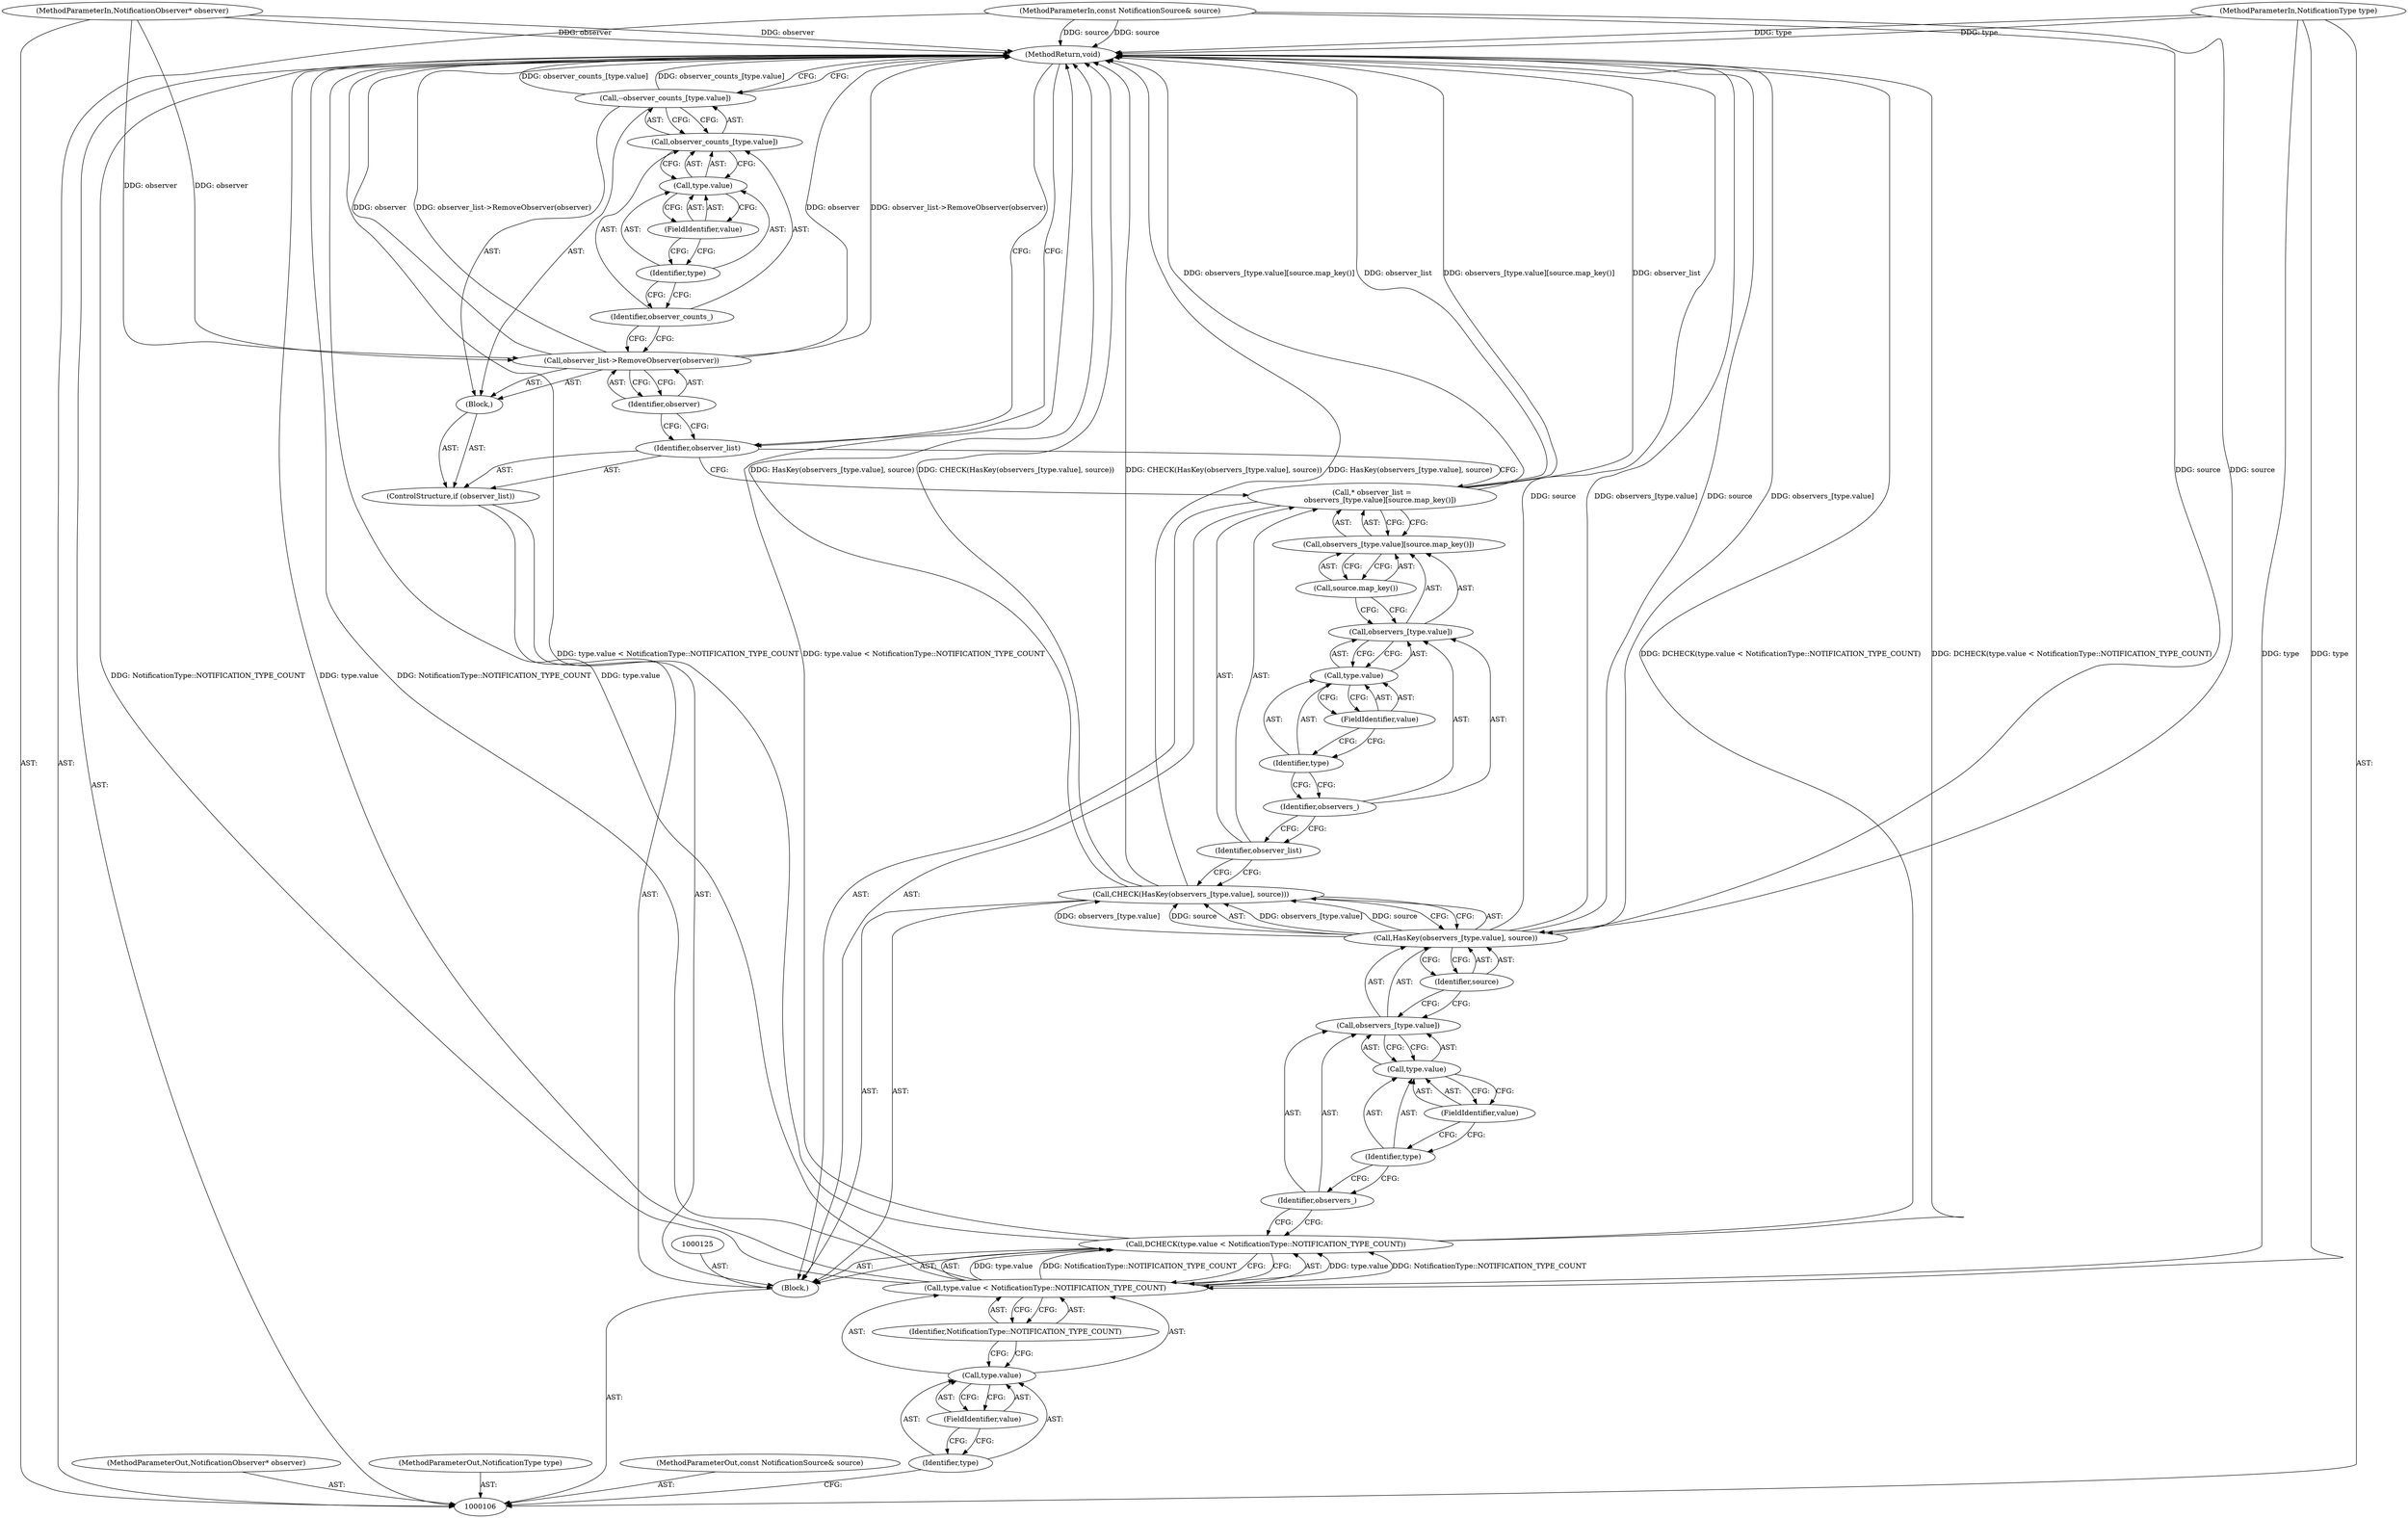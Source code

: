 digraph "0_Chrome_019c7acc36b8893d060684fb3b5deb6156c92b9e" {
"1000146" [label="(MethodReturn,void)"];
"1000107" [label="(MethodParameterIn,NotificationObserver* observer)"];
"1000198" [label="(MethodParameterOut,NotificationObserver* observer)"];
"1000119" [label="(Call,observers_[type.value])"];
"1000120" [label="(Identifier,observers_)"];
"1000117" [label="(Call,CHECK(HasKey(observers_[type.value], source)))"];
"1000121" [label="(Call,type.value)"];
"1000122" [label="(Identifier,type)"];
"1000123" [label="(FieldIdentifier,value)"];
"1000124" [label="(Identifier,source)"];
"1000118" [label="(Call,HasKey(observers_[type.value], source))"];
"1000126" [label="(Call,* observer_list =\n       observers_[type.value][source.map_key()])"];
"1000127" [label="(Identifier,observer_list)"];
"1000131" [label="(Call,type.value)"];
"1000132" [label="(Identifier,type)"];
"1000133" [label="(FieldIdentifier,value)"];
"1000134" [label="(Call,source.map_key())"];
"1000128" [label="(Call,observers_[type.value][source.map_key()])"];
"1000129" [label="(Call,observers_[type.value])"];
"1000130" [label="(Identifier,observers_)"];
"1000135" [label="(ControlStructure,if (observer_list))"];
"1000137" [label="(Block,)"];
"1000136" [label="(Identifier,observer_list)"];
"1000139" [label="(Identifier,observer)"];
"1000138" [label="(Call,observer_list->RemoveObserver(observer))"];
"1000143" [label="(Call,type.value)"];
"1000144" [label="(Identifier,type)"];
"1000145" [label="(FieldIdentifier,value)"];
"1000140" [label="(Call,--observer_counts_[type.value])"];
"1000141" [label="(Call,observer_counts_[type.value])"];
"1000142" [label="(Identifier,observer_counts_)"];
"1000108" [label="(MethodParameterIn,NotificationType type)"];
"1000199" [label="(MethodParameterOut,NotificationType type)"];
"1000109" [label="(MethodParameterIn,const NotificationSource& source)"];
"1000200" [label="(MethodParameterOut,const NotificationSource& source)"];
"1000110" [label="(Block,)"];
"1000112" [label="(Call,type.value < NotificationType::NOTIFICATION_TYPE_COUNT)"];
"1000113" [label="(Call,type.value)"];
"1000114" [label="(Identifier,type)"];
"1000115" [label="(FieldIdentifier,value)"];
"1000116" [label="(Identifier,NotificationType::NOTIFICATION_TYPE_COUNT)"];
"1000111" [label="(Call,DCHECK(type.value < NotificationType::NOTIFICATION_TYPE_COUNT))"];
"1000146" -> "1000106"  [label="AST: "];
"1000146" -> "1000140"  [label="CFG: "];
"1000146" -> "1000136"  [label="CFG: "];
"1000117" -> "1000146"  [label="DDG: CHECK(HasKey(observers_[type.value], source))"];
"1000117" -> "1000146"  [label="DDG: HasKey(observers_[type.value], source)"];
"1000108" -> "1000146"  [label="DDG: type"];
"1000107" -> "1000146"  [label="DDG: observer"];
"1000126" -> "1000146"  [label="DDG: observer_list"];
"1000126" -> "1000146"  [label="DDG: observers_[type.value][source.map_key()]"];
"1000111" -> "1000146"  [label="DDG: type.value < NotificationType::NOTIFICATION_TYPE_COUNT"];
"1000111" -> "1000146"  [label="DDG: DCHECK(type.value < NotificationType::NOTIFICATION_TYPE_COUNT)"];
"1000112" -> "1000146"  [label="DDG: type.value"];
"1000112" -> "1000146"  [label="DDG: NotificationType::NOTIFICATION_TYPE_COUNT"];
"1000118" -> "1000146"  [label="DDG: observers_[type.value]"];
"1000118" -> "1000146"  [label="DDG: source"];
"1000109" -> "1000146"  [label="DDG: source"];
"1000140" -> "1000146"  [label="DDG: observer_counts_[type.value]"];
"1000138" -> "1000146"  [label="DDG: observer"];
"1000138" -> "1000146"  [label="DDG: observer_list->RemoveObserver(observer)"];
"1000107" -> "1000106"  [label="AST: "];
"1000107" -> "1000146"  [label="DDG: observer"];
"1000107" -> "1000138"  [label="DDG: observer"];
"1000198" -> "1000106"  [label="AST: "];
"1000119" -> "1000118"  [label="AST: "];
"1000119" -> "1000121"  [label="CFG: "];
"1000120" -> "1000119"  [label="AST: "];
"1000121" -> "1000119"  [label="AST: "];
"1000124" -> "1000119"  [label="CFG: "];
"1000120" -> "1000119"  [label="AST: "];
"1000120" -> "1000111"  [label="CFG: "];
"1000122" -> "1000120"  [label="CFG: "];
"1000117" -> "1000110"  [label="AST: "];
"1000117" -> "1000118"  [label="CFG: "];
"1000118" -> "1000117"  [label="AST: "];
"1000127" -> "1000117"  [label="CFG: "];
"1000117" -> "1000146"  [label="DDG: CHECK(HasKey(observers_[type.value], source))"];
"1000117" -> "1000146"  [label="DDG: HasKey(observers_[type.value], source)"];
"1000118" -> "1000117"  [label="DDG: observers_[type.value]"];
"1000118" -> "1000117"  [label="DDG: source"];
"1000121" -> "1000119"  [label="AST: "];
"1000121" -> "1000123"  [label="CFG: "];
"1000122" -> "1000121"  [label="AST: "];
"1000123" -> "1000121"  [label="AST: "];
"1000119" -> "1000121"  [label="CFG: "];
"1000122" -> "1000121"  [label="AST: "];
"1000122" -> "1000120"  [label="CFG: "];
"1000123" -> "1000122"  [label="CFG: "];
"1000123" -> "1000121"  [label="AST: "];
"1000123" -> "1000122"  [label="CFG: "];
"1000121" -> "1000123"  [label="CFG: "];
"1000124" -> "1000118"  [label="AST: "];
"1000124" -> "1000119"  [label="CFG: "];
"1000118" -> "1000124"  [label="CFG: "];
"1000118" -> "1000117"  [label="AST: "];
"1000118" -> "1000124"  [label="CFG: "];
"1000119" -> "1000118"  [label="AST: "];
"1000124" -> "1000118"  [label="AST: "];
"1000117" -> "1000118"  [label="CFG: "];
"1000118" -> "1000146"  [label="DDG: observers_[type.value]"];
"1000118" -> "1000146"  [label="DDG: source"];
"1000118" -> "1000117"  [label="DDG: observers_[type.value]"];
"1000118" -> "1000117"  [label="DDG: source"];
"1000109" -> "1000118"  [label="DDG: source"];
"1000126" -> "1000110"  [label="AST: "];
"1000126" -> "1000128"  [label="CFG: "];
"1000127" -> "1000126"  [label="AST: "];
"1000128" -> "1000126"  [label="AST: "];
"1000136" -> "1000126"  [label="CFG: "];
"1000126" -> "1000146"  [label="DDG: observer_list"];
"1000126" -> "1000146"  [label="DDG: observers_[type.value][source.map_key()]"];
"1000127" -> "1000126"  [label="AST: "];
"1000127" -> "1000117"  [label="CFG: "];
"1000130" -> "1000127"  [label="CFG: "];
"1000131" -> "1000129"  [label="AST: "];
"1000131" -> "1000133"  [label="CFG: "];
"1000132" -> "1000131"  [label="AST: "];
"1000133" -> "1000131"  [label="AST: "];
"1000129" -> "1000131"  [label="CFG: "];
"1000132" -> "1000131"  [label="AST: "];
"1000132" -> "1000130"  [label="CFG: "];
"1000133" -> "1000132"  [label="CFG: "];
"1000133" -> "1000131"  [label="AST: "];
"1000133" -> "1000132"  [label="CFG: "];
"1000131" -> "1000133"  [label="CFG: "];
"1000134" -> "1000128"  [label="AST: "];
"1000134" -> "1000129"  [label="CFG: "];
"1000128" -> "1000134"  [label="CFG: "];
"1000128" -> "1000126"  [label="AST: "];
"1000128" -> "1000134"  [label="CFG: "];
"1000129" -> "1000128"  [label="AST: "];
"1000134" -> "1000128"  [label="AST: "];
"1000126" -> "1000128"  [label="CFG: "];
"1000129" -> "1000128"  [label="AST: "];
"1000129" -> "1000131"  [label="CFG: "];
"1000130" -> "1000129"  [label="AST: "];
"1000131" -> "1000129"  [label="AST: "];
"1000134" -> "1000129"  [label="CFG: "];
"1000130" -> "1000129"  [label="AST: "];
"1000130" -> "1000127"  [label="CFG: "];
"1000132" -> "1000130"  [label="CFG: "];
"1000135" -> "1000110"  [label="AST: "];
"1000136" -> "1000135"  [label="AST: "];
"1000137" -> "1000135"  [label="AST: "];
"1000137" -> "1000135"  [label="AST: "];
"1000138" -> "1000137"  [label="AST: "];
"1000140" -> "1000137"  [label="AST: "];
"1000136" -> "1000135"  [label="AST: "];
"1000136" -> "1000126"  [label="CFG: "];
"1000139" -> "1000136"  [label="CFG: "];
"1000146" -> "1000136"  [label="CFG: "];
"1000139" -> "1000138"  [label="AST: "];
"1000139" -> "1000136"  [label="CFG: "];
"1000138" -> "1000139"  [label="CFG: "];
"1000138" -> "1000137"  [label="AST: "];
"1000138" -> "1000139"  [label="CFG: "];
"1000139" -> "1000138"  [label="AST: "];
"1000142" -> "1000138"  [label="CFG: "];
"1000138" -> "1000146"  [label="DDG: observer"];
"1000138" -> "1000146"  [label="DDG: observer_list->RemoveObserver(observer)"];
"1000107" -> "1000138"  [label="DDG: observer"];
"1000143" -> "1000141"  [label="AST: "];
"1000143" -> "1000145"  [label="CFG: "];
"1000144" -> "1000143"  [label="AST: "];
"1000145" -> "1000143"  [label="AST: "];
"1000141" -> "1000143"  [label="CFG: "];
"1000144" -> "1000143"  [label="AST: "];
"1000144" -> "1000142"  [label="CFG: "];
"1000145" -> "1000144"  [label="CFG: "];
"1000145" -> "1000143"  [label="AST: "];
"1000145" -> "1000144"  [label="CFG: "];
"1000143" -> "1000145"  [label="CFG: "];
"1000140" -> "1000137"  [label="AST: "];
"1000140" -> "1000141"  [label="CFG: "];
"1000141" -> "1000140"  [label="AST: "];
"1000146" -> "1000140"  [label="CFG: "];
"1000140" -> "1000146"  [label="DDG: observer_counts_[type.value]"];
"1000141" -> "1000140"  [label="AST: "];
"1000141" -> "1000143"  [label="CFG: "];
"1000142" -> "1000141"  [label="AST: "];
"1000143" -> "1000141"  [label="AST: "];
"1000140" -> "1000141"  [label="CFG: "];
"1000142" -> "1000141"  [label="AST: "];
"1000142" -> "1000138"  [label="CFG: "];
"1000144" -> "1000142"  [label="CFG: "];
"1000108" -> "1000106"  [label="AST: "];
"1000108" -> "1000146"  [label="DDG: type"];
"1000108" -> "1000112"  [label="DDG: type"];
"1000199" -> "1000106"  [label="AST: "];
"1000109" -> "1000106"  [label="AST: "];
"1000109" -> "1000146"  [label="DDG: source"];
"1000109" -> "1000118"  [label="DDG: source"];
"1000200" -> "1000106"  [label="AST: "];
"1000110" -> "1000106"  [label="AST: "];
"1000111" -> "1000110"  [label="AST: "];
"1000117" -> "1000110"  [label="AST: "];
"1000125" -> "1000110"  [label="AST: "];
"1000126" -> "1000110"  [label="AST: "];
"1000135" -> "1000110"  [label="AST: "];
"1000112" -> "1000111"  [label="AST: "];
"1000112" -> "1000116"  [label="CFG: "];
"1000113" -> "1000112"  [label="AST: "];
"1000116" -> "1000112"  [label="AST: "];
"1000111" -> "1000112"  [label="CFG: "];
"1000112" -> "1000146"  [label="DDG: type.value"];
"1000112" -> "1000146"  [label="DDG: NotificationType::NOTIFICATION_TYPE_COUNT"];
"1000112" -> "1000111"  [label="DDG: type.value"];
"1000112" -> "1000111"  [label="DDG: NotificationType::NOTIFICATION_TYPE_COUNT"];
"1000108" -> "1000112"  [label="DDG: type"];
"1000113" -> "1000112"  [label="AST: "];
"1000113" -> "1000115"  [label="CFG: "];
"1000114" -> "1000113"  [label="AST: "];
"1000115" -> "1000113"  [label="AST: "];
"1000116" -> "1000113"  [label="CFG: "];
"1000114" -> "1000113"  [label="AST: "];
"1000114" -> "1000106"  [label="CFG: "];
"1000115" -> "1000114"  [label="CFG: "];
"1000115" -> "1000113"  [label="AST: "];
"1000115" -> "1000114"  [label="CFG: "];
"1000113" -> "1000115"  [label="CFG: "];
"1000116" -> "1000112"  [label="AST: "];
"1000116" -> "1000113"  [label="CFG: "];
"1000112" -> "1000116"  [label="CFG: "];
"1000111" -> "1000110"  [label="AST: "];
"1000111" -> "1000112"  [label="CFG: "];
"1000112" -> "1000111"  [label="AST: "];
"1000120" -> "1000111"  [label="CFG: "];
"1000111" -> "1000146"  [label="DDG: type.value < NotificationType::NOTIFICATION_TYPE_COUNT"];
"1000111" -> "1000146"  [label="DDG: DCHECK(type.value < NotificationType::NOTIFICATION_TYPE_COUNT)"];
"1000112" -> "1000111"  [label="DDG: type.value"];
"1000112" -> "1000111"  [label="DDG: NotificationType::NOTIFICATION_TYPE_COUNT"];
}
